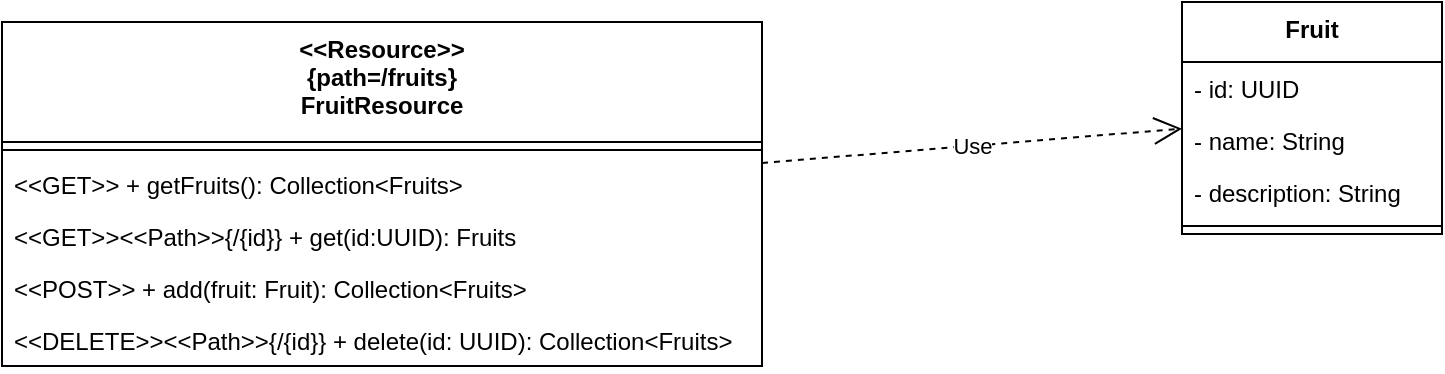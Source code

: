 <mxfile version="21.3.2" type="github">
  <diagram id="23iRSUPoRavnBvh4doch" name="Page-1">
    <mxGraphModel dx="1014" dy="648" grid="1" gridSize="10" guides="1" tooltips="1" connect="1" arrows="1" fold="1" page="1" pageScale="1" pageWidth="827" pageHeight="1169" math="0" shadow="0">
      <root>
        <mxCell id="0" />
        <mxCell id="1" parent="0" />
        <mxCell id="l94k4rXtLdnM8GT9Tlmm-3" value="&lt;&lt;Resource&gt;&gt;&#xa;{path=/fruits}&#xa;FruitResource" style="swimlane;fontStyle=1;align=center;verticalAlign=top;childLayout=stackLayout;horizontal=1;startSize=60;horizontalStack=0;resizeParent=1;resizeParentMax=0;resizeLast=0;collapsible=1;marginBottom=0;" parent="1" vertex="1">
          <mxGeometry x="50" y="190" width="380" height="172" as="geometry" />
        </mxCell>
        <mxCell id="l94k4rXtLdnM8GT9Tlmm-5" value="" style="line;strokeWidth=1;fillColor=none;align=left;verticalAlign=middle;spacingTop=-1;spacingLeft=3;spacingRight=3;rotatable=0;labelPosition=right;points=[];portConstraint=eastwest;strokeColor=inherit;" parent="l94k4rXtLdnM8GT9Tlmm-3" vertex="1">
          <mxGeometry y="60" width="380" height="8" as="geometry" />
        </mxCell>
        <mxCell id="l94k4rXtLdnM8GT9Tlmm-6" value="&lt;&lt;GET&gt;&gt; + getFruits(): Collection&lt;Fruits&gt;" style="text;strokeColor=none;fillColor=none;align=left;verticalAlign=top;spacingLeft=4;spacingRight=4;overflow=hidden;rotatable=0;points=[[0,0.5],[1,0.5]];portConstraint=eastwest;" parent="l94k4rXtLdnM8GT9Tlmm-3" vertex="1">
          <mxGeometry y="68" width="380" height="26" as="geometry" />
        </mxCell>
        <mxCell id="l94k4rXtLdnM8GT9Tlmm-7" value="&lt;&lt;GET&gt;&gt;&lt;&lt;Path&gt;&gt;{/{id}} + get(id:UUID): Fruits" style="text;strokeColor=none;fillColor=none;align=left;verticalAlign=top;spacingLeft=4;spacingRight=4;overflow=hidden;rotatable=0;points=[[0,0.5],[1,0.5]];portConstraint=eastwest;" parent="l94k4rXtLdnM8GT9Tlmm-3" vertex="1">
          <mxGeometry y="94" width="380" height="26" as="geometry" />
        </mxCell>
        <mxCell id="l94k4rXtLdnM8GT9Tlmm-8" value="&lt;&lt;POST&gt;&gt; + add(fruit: Fruit): Collection&lt;Fruits&gt;" style="text;strokeColor=none;fillColor=none;align=left;verticalAlign=top;spacingLeft=4;spacingRight=4;overflow=hidden;rotatable=0;points=[[0,0.5],[1,0.5]];portConstraint=eastwest;" parent="l94k4rXtLdnM8GT9Tlmm-3" vertex="1">
          <mxGeometry y="120" width="380" height="26" as="geometry" />
        </mxCell>
        <mxCell id="l94k4rXtLdnM8GT9Tlmm-9" value="&lt;&lt;DELETE&gt;&gt;&lt;&lt;Path&gt;&gt;{/{id}} + delete(id: UUID): Collection&lt;Fruits&gt;" style="text;strokeColor=none;fillColor=none;align=left;verticalAlign=top;spacingLeft=4;spacingRight=4;overflow=hidden;rotatable=0;points=[[0,0.5],[1,0.5]];portConstraint=eastwest;" parent="l94k4rXtLdnM8GT9Tlmm-3" vertex="1">
          <mxGeometry y="146" width="380" height="26" as="geometry" />
        </mxCell>
        <mxCell id="l94k4rXtLdnM8GT9Tlmm-10" value="Fruit" style="swimlane;fontStyle=1;align=center;verticalAlign=top;childLayout=stackLayout;horizontal=1;startSize=30;horizontalStack=0;resizeParent=1;resizeParentMax=0;resizeLast=0;collapsible=1;marginBottom=0;" parent="1" vertex="1">
          <mxGeometry x="640" y="180" width="130" height="116" as="geometry" />
        </mxCell>
        <mxCell id="l94k4rXtLdnM8GT9Tlmm-14" value="- id: UUID" style="text;strokeColor=none;fillColor=none;align=left;verticalAlign=top;spacingLeft=4;spacingRight=4;overflow=hidden;rotatable=0;points=[[0,0.5],[1,0.5]];portConstraint=eastwest;" parent="l94k4rXtLdnM8GT9Tlmm-10" vertex="1">
          <mxGeometry y="30" width="130" height="26" as="geometry" />
        </mxCell>
        <mxCell id="l94k4rXtLdnM8GT9Tlmm-15" value="- name: String" style="text;strokeColor=none;fillColor=none;align=left;verticalAlign=top;spacingLeft=4;spacingRight=4;overflow=hidden;rotatable=0;points=[[0,0.5],[1,0.5]];portConstraint=eastwest;" parent="l94k4rXtLdnM8GT9Tlmm-10" vertex="1">
          <mxGeometry y="56" width="130" height="26" as="geometry" />
        </mxCell>
        <mxCell id="l94k4rXtLdnM8GT9Tlmm-16" value="- description: String" style="text;strokeColor=none;fillColor=none;align=left;verticalAlign=top;spacingLeft=4;spacingRight=4;overflow=hidden;rotatable=0;points=[[0,0.5],[1,0.5]];portConstraint=eastwest;" parent="l94k4rXtLdnM8GT9Tlmm-10" vertex="1">
          <mxGeometry y="82" width="130" height="26" as="geometry" />
        </mxCell>
        <mxCell id="l94k4rXtLdnM8GT9Tlmm-11" value="" style="line;strokeWidth=1;fillColor=none;align=left;verticalAlign=middle;spacingTop=-1;spacingLeft=3;spacingRight=3;rotatable=0;labelPosition=right;points=[];portConstraint=eastwest;strokeColor=inherit;" parent="l94k4rXtLdnM8GT9Tlmm-10" vertex="1">
          <mxGeometry y="108" width="130" height="8" as="geometry" />
        </mxCell>
        <mxCell id="l94k4rXtLdnM8GT9Tlmm-18" value="Use" style="endArrow=open;endSize=12;dashed=1;html=1;rounded=0;" parent="1" source="l94k4rXtLdnM8GT9Tlmm-3" target="l94k4rXtLdnM8GT9Tlmm-10" edge="1">
          <mxGeometry width="160" relative="1" as="geometry">
            <mxPoint x="470" y="200" as="sourcePoint" />
            <mxPoint x="630" y="200" as="targetPoint" />
          </mxGeometry>
        </mxCell>
      </root>
    </mxGraphModel>
  </diagram>
</mxfile>
